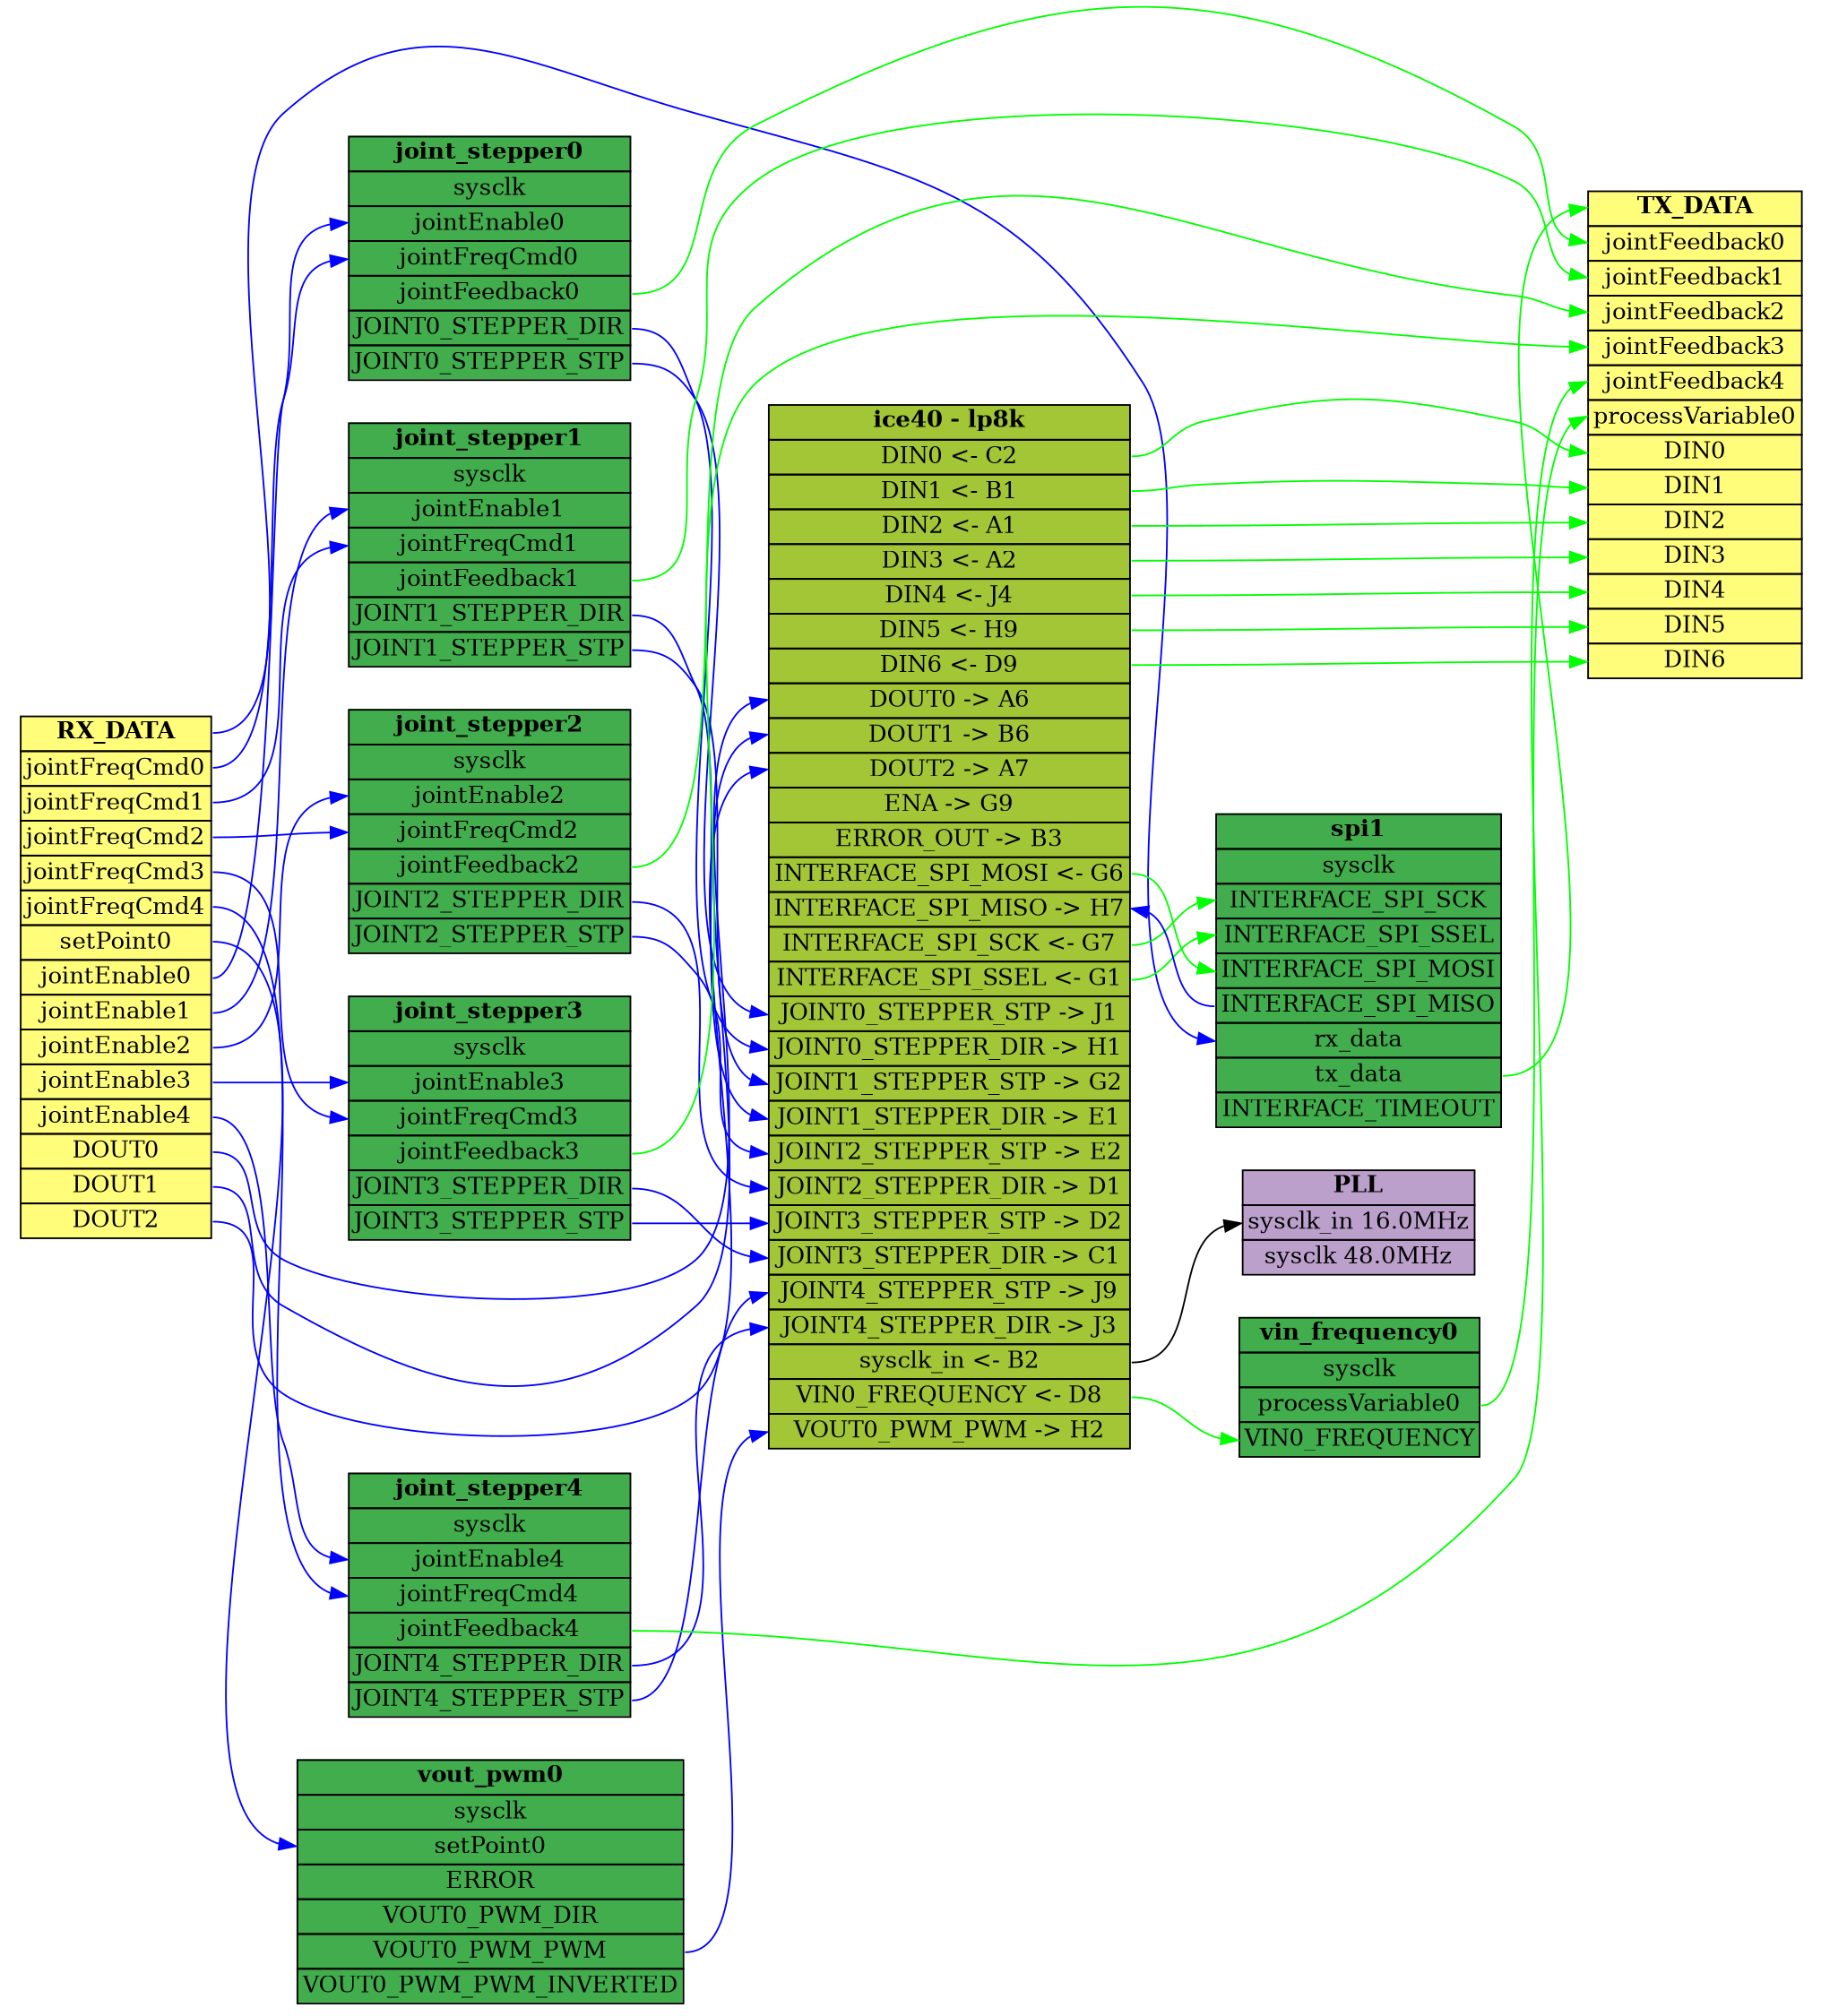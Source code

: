digraph firmware {
	node [shape=plaintext]
	rankdir=LR size=15
	rx_data:DOUT0 -> pins:DOUT0 [color=blue]
	rx_data:DOUT1 -> pins:DOUT1 [color=blue]
	rx_data:DOUT2 -> pins:DOUT2 [color=blue]
	rx_data [label=<<TABLE bgcolor="#fffd7a" BORDER="0" CELLBORDER="1" CELLSPACING="0"><TR><TD PORT="rx_data"><B>RX_DATA</B></TD></TR><TR><TD PORT="jointFreqCmd0">jointFreqCmd0</TD></TR><TR><TD PORT="jointFreqCmd1">jointFreqCmd1</TD></TR><TR><TD PORT="jointFreqCmd2">jointFreqCmd2</TD></TR><TR><TD PORT="jointFreqCmd3">jointFreqCmd3</TD></TR><TR><TD PORT="jointFreqCmd4">jointFreqCmd4</TD></TR><TR><TD PORT="setPoint0">setPoint0</TD></TR><TR><TD PORT="jointEnable0">jointEnable0</TD></TR><TR><TD PORT="jointEnable1">jointEnable1</TD></TR><TR><TD PORT="jointEnable2">jointEnable2</TD></TR><TR><TD PORT="jointEnable3">jointEnable3</TD></TR><TR><TD PORT="jointEnable4">jointEnable4</TD></TR><TR><TD PORT="DOUT0">DOUT0</TD></TR><TR><TD PORT="DOUT1">DOUT1</TD></TR><TR><TD PORT="DOUT2">DOUT2</TD></TR></TABLE>>]
	pins:DIN0 -> tx_data:DIN0 [color=green]
	pins:DIN1 -> tx_data:DIN1 [color=green]
	pins:DIN2 -> tx_data:DIN2 [color=green]
	pins:DIN3 -> tx_data:DIN3 [color=green]
	pins:DIN4 -> tx_data:DIN4 [color=green]
	pins:DIN5 -> tx_data:DIN5 [color=green]
	pins:DIN6 -> tx_data:DIN6 [color=green]
	tx_data [label=<<TABLE bgcolor="#fffd7a" BORDER="0" CELLBORDER="1" CELLSPACING="0"><TR><TD PORT="tx_data"><B>TX_DATA</B></TD></TR><TR><TD PORT="jointFeedback0">jointFeedback0</TD></TR><TR><TD PORT="jointFeedback1">jointFeedback1</TD></TR><TR><TD PORT="jointFeedback2">jointFeedback2</TD></TR><TR><TD PORT="jointFeedback3">jointFeedback3</TD></TR><TR><TD PORT="jointFeedback4">jointFeedback4</TD></TR><TR><TD PORT="processVariable0">processVariable0</TD></TR><TR><TD PORT="DIN0">DIN0</TD></TR><TR><TD PORT="DIN1">DIN1</TD></TR><TR><TD PORT="DIN2">DIN2</TD></TR><TR><TD PORT="DIN3">DIN3</TD></TR><TR><TD PORT="DIN4">DIN4</TD></TR><TR><TD PORT="DIN5">DIN5</TD></TR><TR><TD PORT="DIN6">DIN6</TD></TR></TABLE>>]
	pins [label=<<TABLE bgcolor="#a2c635" BORDER="0" CELLBORDER="1" CELLSPACING="0"><TR><TD><B>ice40 - lp8k</B></TD></TR><TR><TD PORT="DIN0">DIN0 &lt;- C2</TD></TR><TR><TD PORT="DIN1">DIN1 &lt;- B1</TD></TR><TR><TD PORT="DIN2">DIN2 &lt;- A1</TD></TR><TR><TD PORT="DIN3">DIN3 &lt;- A2</TD></TR><TR><TD PORT="DIN4">DIN4 &lt;- J4</TD></TR><TR><TD PORT="DIN5">DIN5 &lt;- H9</TD></TR><TR><TD PORT="DIN6">DIN6 &lt;- D9</TD></TR><TR><TD PORT="DOUT0">DOUT0 -&gt; A6</TD></TR><TR><TD PORT="DOUT1">DOUT1 -&gt; B6</TD></TR><TR><TD PORT="DOUT2">DOUT2 -&gt; A7</TD></TR><TR><TD PORT="ENA">ENA -&gt; G9</TD></TR><TR><TD PORT="ERROR_OUT">ERROR_OUT -&gt; B3</TD></TR><TR><TD PORT="INTERFACE_SPI_MOSI">INTERFACE_SPI_MOSI &lt;- G6</TD></TR><TR><TD PORT="INTERFACE_SPI_MISO">INTERFACE_SPI_MISO -&gt; H7</TD></TR><TR><TD PORT="INTERFACE_SPI_SCK">INTERFACE_SPI_SCK &lt;- G7</TD></TR><TR><TD PORT="INTERFACE_SPI_SSEL">INTERFACE_SPI_SSEL &lt;- G1</TD></TR><TR><TD PORT="JOINT0_STEPPER_STP">JOINT0_STEPPER_STP -&gt; J1</TD></TR><TR><TD PORT="JOINT0_STEPPER_DIR">JOINT0_STEPPER_DIR -&gt; H1</TD></TR><TR><TD PORT="JOINT1_STEPPER_STP">JOINT1_STEPPER_STP -&gt; G2</TD></TR><TR><TD PORT="JOINT1_STEPPER_DIR">JOINT1_STEPPER_DIR -&gt; E1</TD></TR><TR><TD PORT="JOINT2_STEPPER_STP">JOINT2_STEPPER_STP -&gt; E2</TD></TR><TR><TD PORT="JOINT2_STEPPER_DIR">JOINT2_STEPPER_DIR -&gt; D1</TD></TR><TR><TD PORT="JOINT3_STEPPER_STP">JOINT3_STEPPER_STP -&gt; D2</TD></TR><TR><TD PORT="JOINT3_STEPPER_DIR">JOINT3_STEPPER_DIR -&gt; C1</TD></TR><TR><TD PORT="JOINT4_STEPPER_STP">JOINT4_STEPPER_STP -&gt; J9</TD></TR><TR><TD PORT="JOINT4_STEPPER_DIR">JOINT4_STEPPER_DIR -&gt; J3</TD></TR><TR><TD PORT="sysclk_in">sysclk_in &lt;- B2</TD></TR><TR><TD PORT="VIN0_FREQUENCY">VIN0_FREQUENCY &lt;- D8</TD></TR><TR><TD PORT="VOUT0_PWM_PWM">VOUT0_PWM_PWM -&gt; H2</TD></TR></TABLE>>]
	pll [label=<<TABLE bgcolor="#bca0cc" BORDER="0" CELLBORDER="1" CELLSPACING="0"><TR><TD><B>PLL</B></TD></TR><TR><TD PORT="sysclk_in">sysclk_in 16.0MHz</TD></TR><TR><TD PORT="sysclk">sysclk 48.0MHz</TD></TR></TABLE>>]
	pins:sysclk_in -> pll:sysclk_in
	vin_frequency0 [label=vin_frequency0]
	vin_frequency0:processVariable0 -> tx_data:processVariable0 [color=green]
	vin_frequency0 [label=vin_frequency0]
	pins:VIN0_FREQUENCY -> vin_frequency0:VIN0_FREQUENCY [color=green]
	vin_frequency0 [label=vin_frequency0]
	vin_frequency0 [label=<<TABLE bgcolor="#41ad4c" BORDER="0" CELLBORDER="1" CELLSPACING="0"><TR><TD><B>vin_frequency0</B></TD></TR><TR><TD PORT="sysclk">sysclk</TD></TR><TR><TD PORT="processVariable0">processVariable0</TD></TR><TR><TD PORT="VIN0_FREQUENCY">VIN0_FREQUENCY</TD></TR></TABLE>>]
	vout_pwm0 [label=vout_pwm0]
	rx_data:setPoint0 -> vout_pwm0:setPoint0 [color=blue]
	vout_pwm0 [label=vout_pwm0]
	vout_pwm0 [label=vout_pwm0]
	vout_pwm0 [label=vout_pwm0]
	vout_pwm0:VOUT0_PWM_PWM -> pins:VOUT0_PWM_PWM [color=blue]
	vout_pwm0 [label=vout_pwm0]
	vout_pwm0 [label=<<TABLE bgcolor="#41ad4c" BORDER="0" CELLBORDER="1" CELLSPACING="0"><TR><TD><B>vout_pwm0</B></TD></TR><TR><TD PORT="sysclk">sysclk</TD></TR><TR><TD PORT="setPoint0">setPoint0</TD></TR><TR><TD PORT="ERROR">ERROR</TD></TR><TR><TD PORT="VOUT0_PWM_DIR">VOUT0_PWM_DIR</TD></TR><TR><TD PORT="VOUT0_PWM_PWM">VOUT0_PWM_PWM</TD></TR><TR><TD PORT="VOUT0_PWM_PWM_INVERTED">VOUT0_PWM_PWM_INVERTED</TD></TR></TABLE>>]
	joint_stepper0 [label=joint_stepper0]
	rx_data:jointEnable0 -> joint_stepper0:jointEnable0 [color=blue]
	joint_stepper0 [label=joint_stepper0]
	rx_data:jointFreqCmd0 -> joint_stepper0:jointFreqCmd0 [color=blue]
	joint_stepper0 [label=joint_stepper0]
	joint_stepper0:jointFeedback0 -> tx_data:jointFeedback0 [color=green]
	joint_stepper0 [label=joint_stepper0]
	joint_stepper0:JOINT0_STEPPER_DIR -> pins:JOINT0_STEPPER_DIR [color=blue]
	joint_stepper0 [label=joint_stepper0]
	joint_stepper0:JOINT0_STEPPER_STP -> pins:JOINT0_STEPPER_STP [color=blue]
	joint_stepper0 [label=joint_stepper0]
	joint_stepper1 [label=joint_stepper1]
	rx_data:jointEnable1 -> joint_stepper1:jointEnable1 [color=blue]
	joint_stepper1 [label=joint_stepper1]
	rx_data:jointFreqCmd1 -> joint_stepper1:jointFreqCmd1 [color=blue]
	joint_stepper1 [label=joint_stepper1]
	joint_stepper1:jointFeedback1 -> tx_data:jointFeedback1 [color=green]
	joint_stepper1 [label=joint_stepper1]
	joint_stepper1:JOINT1_STEPPER_DIR -> pins:JOINT1_STEPPER_DIR [color=blue]
	joint_stepper1 [label=joint_stepper1]
	joint_stepper1:JOINT1_STEPPER_STP -> pins:JOINT1_STEPPER_STP [color=blue]
	joint_stepper1 [label=joint_stepper1]
	joint_stepper2 [label=joint_stepper2]
	rx_data:jointEnable2 -> joint_stepper2:jointEnable2 [color=blue]
	joint_stepper2 [label=joint_stepper2]
	rx_data:jointFreqCmd2 -> joint_stepper2:jointFreqCmd2 [color=blue]
	joint_stepper2 [label=joint_stepper2]
	joint_stepper2:jointFeedback2 -> tx_data:jointFeedback2 [color=green]
	joint_stepper2 [label=joint_stepper2]
	joint_stepper2:JOINT2_STEPPER_DIR -> pins:JOINT2_STEPPER_DIR [color=blue]
	joint_stepper2 [label=joint_stepper2]
	joint_stepper2:JOINT2_STEPPER_STP -> pins:JOINT2_STEPPER_STP [color=blue]
	joint_stepper2 [label=joint_stepper2]
	joint_stepper3 [label=joint_stepper3]
	rx_data:jointEnable3 -> joint_stepper3:jointEnable3 [color=blue]
	joint_stepper3 [label=joint_stepper3]
	rx_data:jointFreqCmd3 -> joint_stepper3:jointFreqCmd3 [color=blue]
	joint_stepper3 [label=joint_stepper3]
	joint_stepper3:jointFeedback3 -> tx_data:jointFeedback3 [color=green]
	joint_stepper3 [label=joint_stepper3]
	joint_stepper3:JOINT3_STEPPER_DIR -> pins:JOINT3_STEPPER_DIR [color=blue]
	joint_stepper3 [label=joint_stepper3]
	joint_stepper3:JOINT3_STEPPER_STP -> pins:JOINT3_STEPPER_STP [color=blue]
	joint_stepper3 [label=joint_stepper3]
	joint_stepper4 [label=joint_stepper4]
	rx_data:jointEnable4 -> joint_stepper4:jointEnable4 [color=blue]
	joint_stepper4 [label=joint_stepper4]
	rx_data:jointFreqCmd4 -> joint_stepper4:jointFreqCmd4 [color=blue]
	joint_stepper4 [label=joint_stepper4]
	joint_stepper4:jointFeedback4 -> tx_data:jointFeedback4 [color=green]
	joint_stepper4 [label=joint_stepper4]
	joint_stepper4:JOINT4_STEPPER_DIR -> pins:JOINT4_STEPPER_DIR [color=blue]
	joint_stepper4 [label=joint_stepper4]
	joint_stepper4:JOINT4_STEPPER_STP -> pins:JOINT4_STEPPER_STP [color=blue]
	joint_stepper4 [label=joint_stepper4]
	joint_stepper0 [label=<<TABLE bgcolor="#41ad4c" BORDER="0" CELLBORDER="1" CELLSPACING="0"><TR><TD><B>joint_stepper0</B></TD></TR><TR><TD PORT="sysclk">sysclk</TD></TR><TR><TD PORT="jointEnable0">jointEnable0</TD></TR><TR><TD PORT="jointFreqCmd0">jointFreqCmd0</TD></TR><TR><TD PORT="jointFeedback0">jointFeedback0</TD></TR><TR><TD PORT="JOINT0_STEPPER_DIR">JOINT0_STEPPER_DIR</TD></TR><TR><TD PORT="JOINT0_STEPPER_STP">JOINT0_STEPPER_STP</TD></TR></TABLE>>]
	joint_stepper1 [label=<<TABLE bgcolor="#41ad4c" BORDER="0" CELLBORDER="1" CELLSPACING="0"><TR><TD><B>joint_stepper1</B></TD></TR><TR><TD PORT="sysclk">sysclk</TD></TR><TR><TD PORT="jointEnable1">jointEnable1</TD></TR><TR><TD PORT="jointFreqCmd1">jointFreqCmd1</TD></TR><TR><TD PORT="jointFeedback1">jointFeedback1</TD></TR><TR><TD PORT="JOINT1_STEPPER_DIR">JOINT1_STEPPER_DIR</TD></TR><TR><TD PORT="JOINT1_STEPPER_STP">JOINT1_STEPPER_STP</TD></TR></TABLE>>]
	joint_stepper2 [label=<<TABLE bgcolor="#41ad4c" BORDER="0" CELLBORDER="1" CELLSPACING="0"><TR><TD><B>joint_stepper2</B></TD></TR><TR><TD PORT="sysclk">sysclk</TD></TR><TR><TD PORT="jointEnable2">jointEnable2</TD></TR><TR><TD PORT="jointFreqCmd2">jointFreqCmd2</TD></TR><TR><TD PORT="jointFeedback2">jointFeedback2</TD></TR><TR><TD PORT="JOINT2_STEPPER_DIR">JOINT2_STEPPER_DIR</TD></TR><TR><TD PORT="JOINT2_STEPPER_STP">JOINT2_STEPPER_STP</TD></TR></TABLE>>]
	joint_stepper3 [label=<<TABLE bgcolor="#41ad4c" BORDER="0" CELLBORDER="1" CELLSPACING="0"><TR><TD><B>joint_stepper3</B></TD></TR><TR><TD PORT="sysclk">sysclk</TD></TR><TR><TD PORT="jointEnable3">jointEnable3</TD></TR><TR><TD PORT="jointFreqCmd3">jointFreqCmd3</TD></TR><TR><TD PORT="jointFeedback3">jointFeedback3</TD></TR><TR><TD PORT="JOINT3_STEPPER_DIR">JOINT3_STEPPER_DIR</TD></TR><TR><TD PORT="JOINT3_STEPPER_STP">JOINT3_STEPPER_STP</TD></TR></TABLE>>]
	joint_stepper4 [label=<<TABLE bgcolor="#41ad4c" BORDER="0" CELLBORDER="1" CELLSPACING="0"><TR><TD><B>joint_stepper4</B></TD></TR><TR><TD PORT="sysclk">sysclk</TD></TR><TR><TD PORT="jointEnable4">jointEnable4</TD></TR><TR><TD PORT="jointFreqCmd4">jointFreqCmd4</TD></TR><TR><TD PORT="jointFeedback4">jointFeedback4</TD></TR><TR><TD PORT="JOINT4_STEPPER_DIR">JOINT4_STEPPER_DIR</TD></TR><TR><TD PORT="JOINT4_STEPPER_STP">JOINT4_STEPPER_STP</TD></TR></TABLE>>]
	spi1 [label=spi1]
	pins:INTERFACE_SPI_SCK -> spi1:INTERFACE_SPI_SCK [color=green]
	spi1 [label=spi1]
	pins:INTERFACE_SPI_SSEL -> spi1:INTERFACE_SPI_SSEL [color=green]
	spi1 [label=spi1]
	pins:INTERFACE_SPI_MOSI -> spi1:INTERFACE_SPI_MOSI [color=green]
	spi1 [label=spi1]
	spi1:INTERFACE_SPI_MISO -> pins:INTERFACE_SPI_MISO [color=blue]
	spi1 [label=spi1]
	rx_data:rx_data -> spi1:rx_data [color=blue]
	spi1 [label=spi1]
	spi1:tx_data -> tx_data:tx_data [color=green]
	spi1 [label=spi1]
	spi1 [label=spi1]
	spi1 [label=<<TABLE bgcolor="#41ad4c" BORDER="0" CELLBORDER="1" CELLSPACING="0"><TR><TD><B>spi1</B></TD></TR><TR><TD PORT="sysclk">sysclk</TD></TR><TR><TD PORT="INTERFACE_SPI_SCK">INTERFACE_SPI_SCK</TD></TR><TR><TD PORT="INTERFACE_SPI_SSEL">INTERFACE_SPI_SSEL</TD></TR><TR><TD PORT="INTERFACE_SPI_MOSI">INTERFACE_SPI_MOSI</TD></TR><TR><TD PORT="INTERFACE_SPI_MISO">INTERFACE_SPI_MISO</TD></TR><TR><TD PORT="rx_data">rx_data</TD></TR><TR><TD PORT="tx_data">tx_data</TD></TR><TR><TD PORT="INTERFACE_TIMEOUT">INTERFACE_TIMEOUT</TD></TR></TABLE>>]
}
